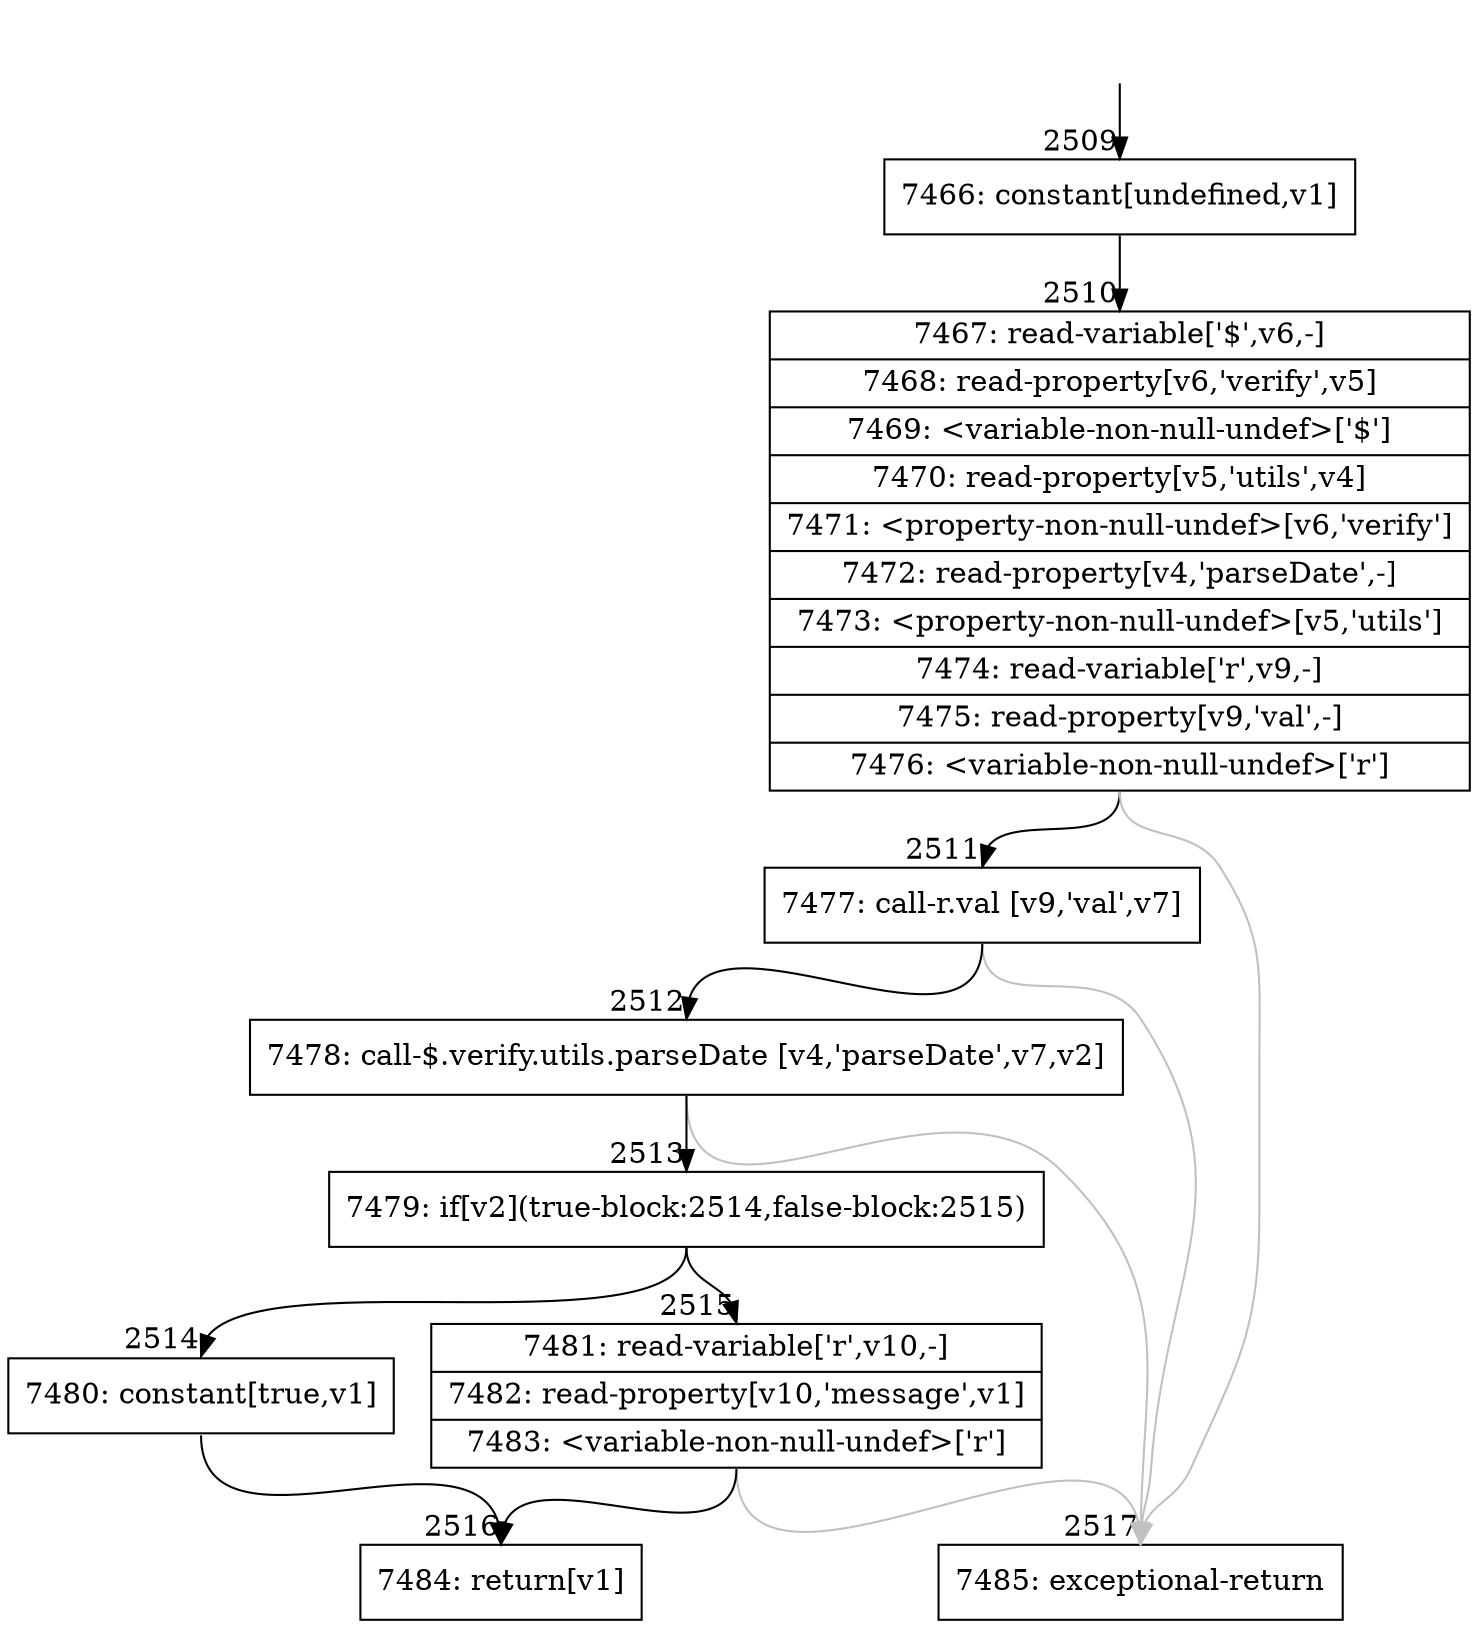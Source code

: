 digraph {
rankdir="TD"
BB_entry200[shape=none,label=""];
BB_entry200 -> BB2509 [tailport=s, headport=n, headlabel="    2509"]
BB2509 [shape=record label="{7466: constant[undefined,v1]}" ] 
BB2509 -> BB2510 [tailport=s, headport=n, headlabel="      2510"]
BB2510 [shape=record label="{7467: read-variable['$',v6,-]|7468: read-property[v6,'verify',v5]|7469: \<variable-non-null-undef\>['$']|7470: read-property[v5,'utils',v4]|7471: \<property-non-null-undef\>[v6,'verify']|7472: read-property[v4,'parseDate',-]|7473: \<property-non-null-undef\>[v5,'utils']|7474: read-variable['r',v9,-]|7475: read-property[v9,'val',-]|7476: \<variable-non-null-undef\>['r']}" ] 
BB2510 -> BB2511 [tailport=s, headport=n, headlabel="      2511"]
BB2510 -> BB2517 [tailport=s, headport=n, color=gray, headlabel="      2517"]
BB2511 [shape=record label="{7477: call-r.val [v9,'val',v7]}" ] 
BB2511 -> BB2512 [tailport=s, headport=n, headlabel="      2512"]
BB2511 -> BB2517 [tailport=s, headport=n, color=gray]
BB2512 [shape=record label="{7478: call-$.verify.utils.parseDate [v4,'parseDate',v7,v2]}" ] 
BB2512 -> BB2513 [tailport=s, headport=n, headlabel="      2513"]
BB2512 -> BB2517 [tailport=s, headport=n, color=gray]
BB2513 [shape=record label="{7479: if[v2](true-block:2514,false-block:2515)}" ] 
BB2513 -> BB2514 [tailport=s, headport=n, headlabel="      2514"]
BB2513 -> BB2515 [tailport=s, headport=n, headlabel="      2515"]
BB2514 [shape=record label="{7480: constant[true,v1]}" ] 
BB2514 -> BB2516 [tailport=s, headport=n, headlabel="      2516"]
BB2515 [shape=record label="{7481: read-variable['r',v10,-]|7482: read-property[v10,'message',v1]|7483: \<variable-non-null-undef\>['r']}" ] 
BB2515 -> BB2516 [tailport=s, headport=n]
BB2515 -> BB2517 [tailport=s, headport=n, color=gray]
BB2516 [shape=record label="{7484: return[v1]}" ] 
BB2517 [shape=record label="{7485: exceptional-return}" ] 
//#$~ 2328
}
